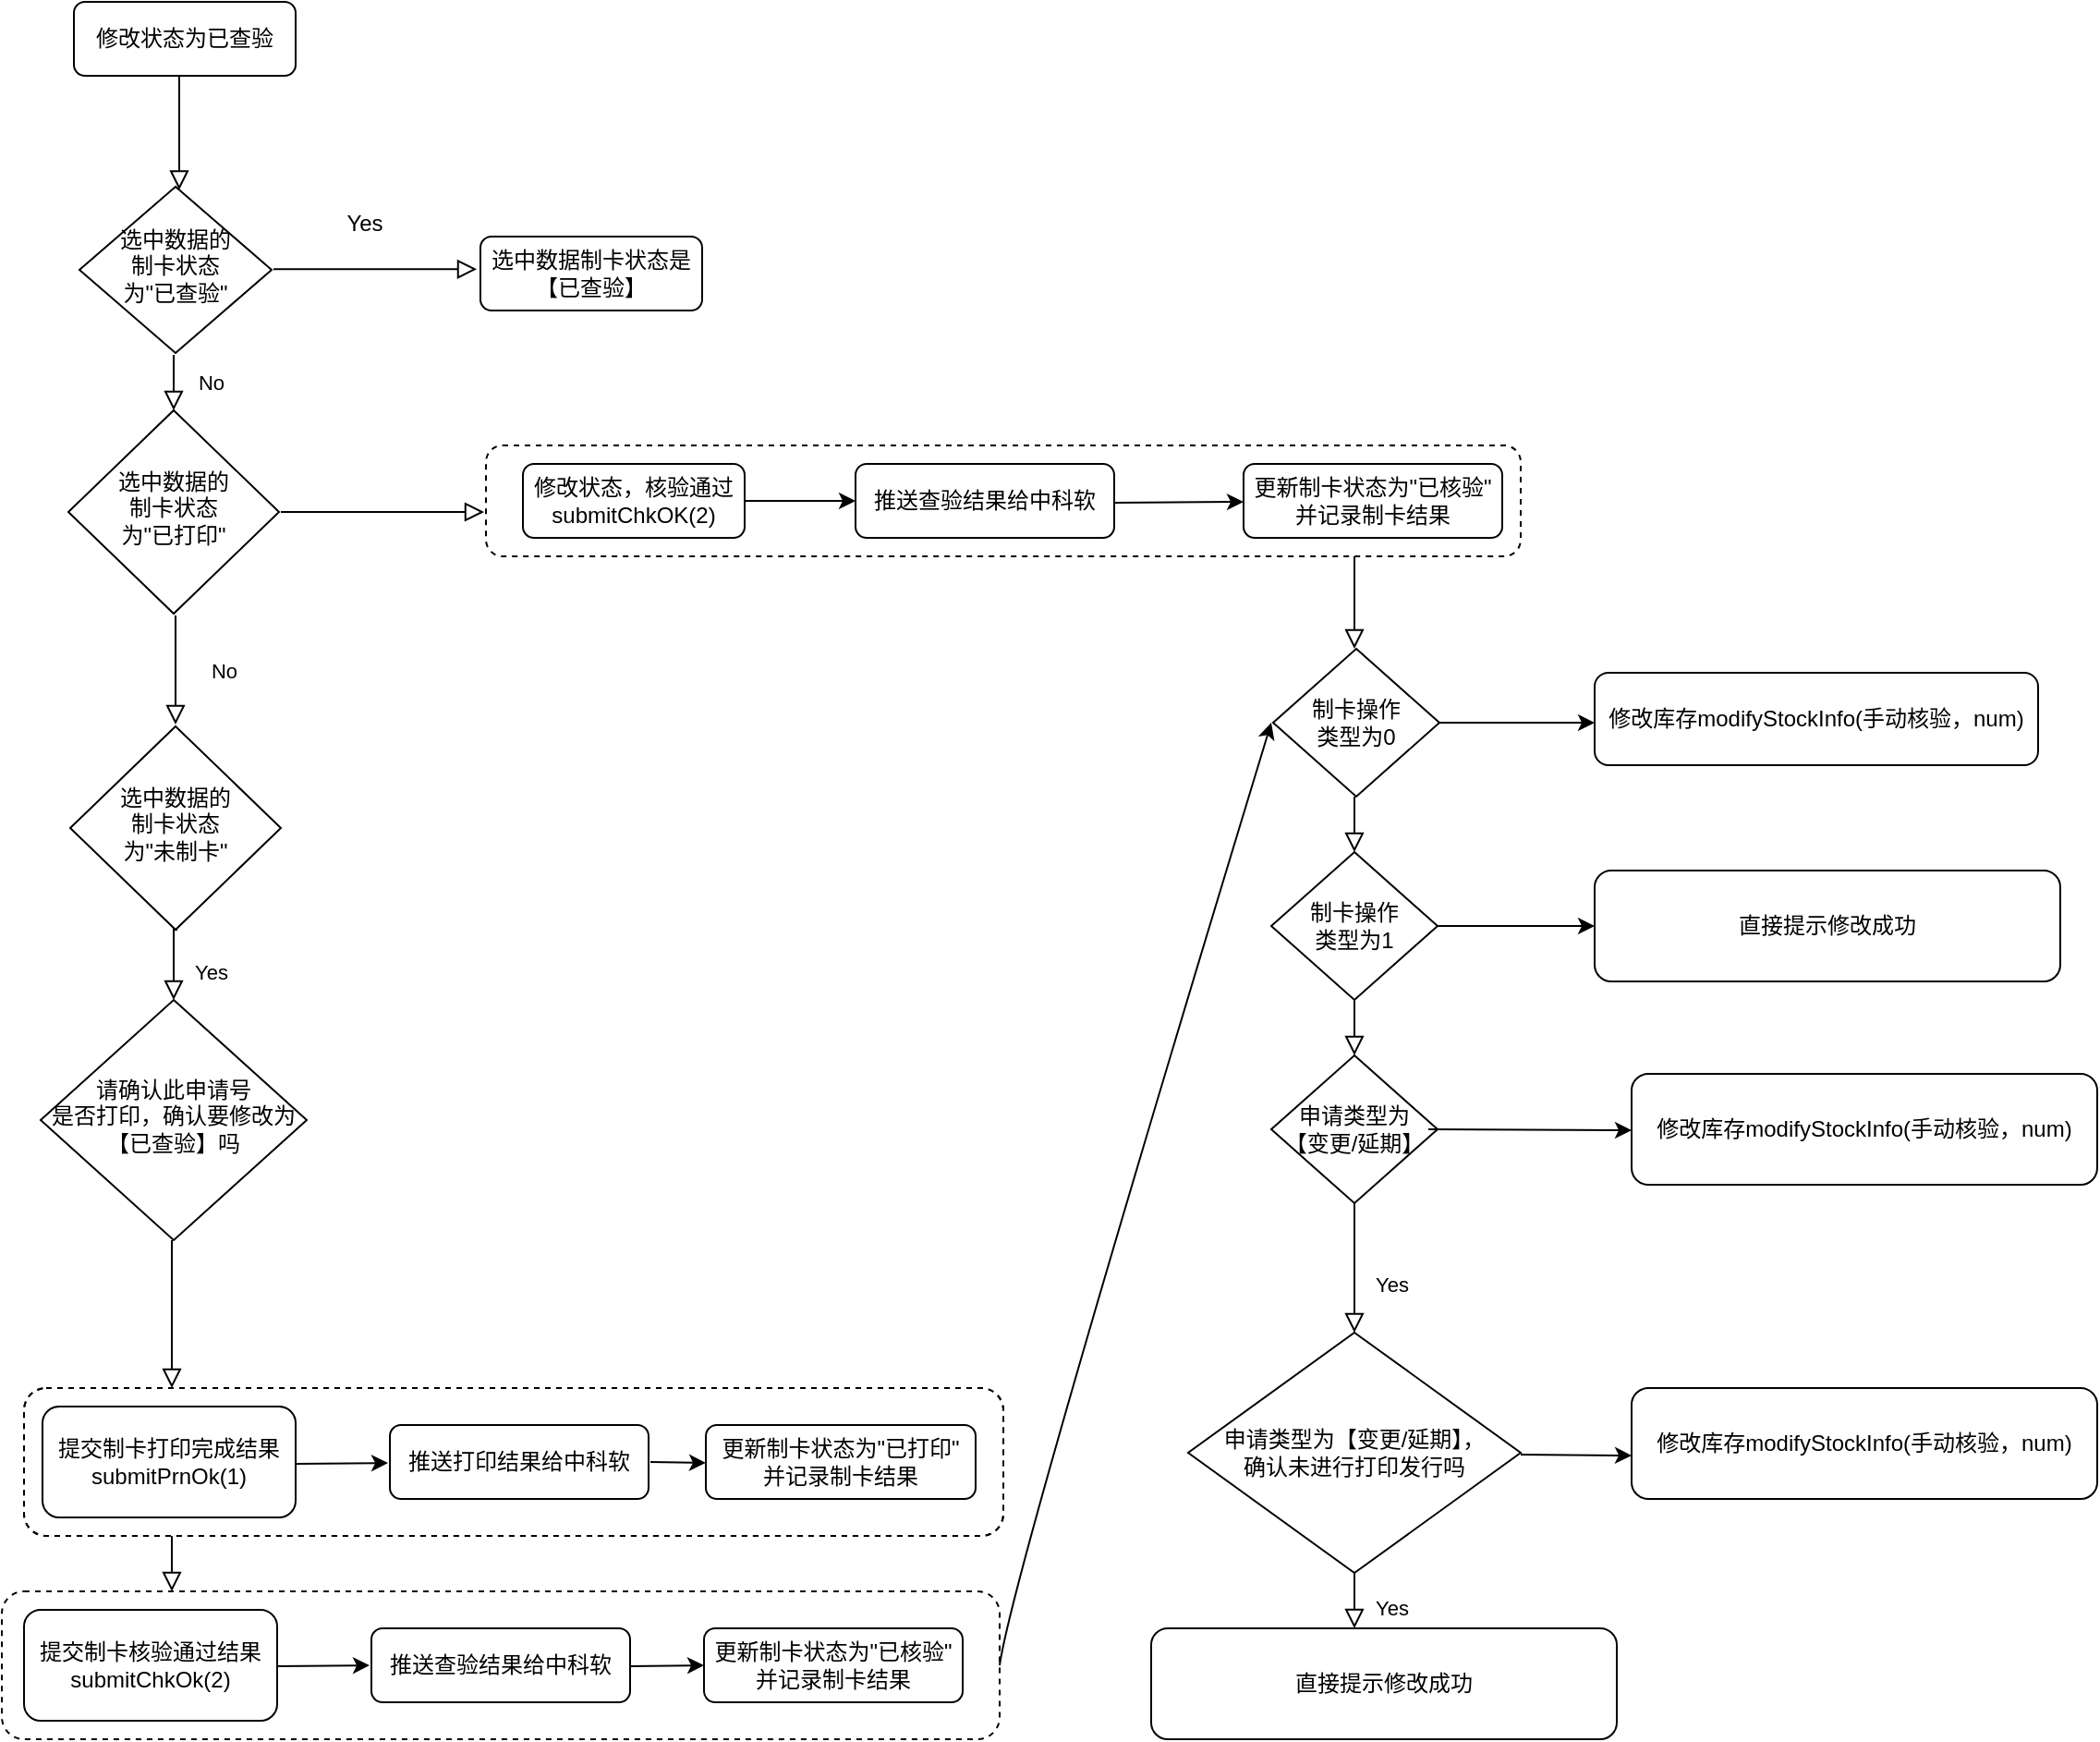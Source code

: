 <mxfile version="14.7.8" type="github">
  <diagram id="C5RBs43oDa-KdzZeNtuy" name="Page-1">
    <mxGraphModel dx="1038" dy="547" grid="1" gridSize="10" guides="0" tooltips="1" connect="1" arrows="1" fold="1" page="1" pageScale="1" pageWidth="1169" pageHeight="1654" math="0" shadow="0">
      <root>
        <mxCell id="WIyWlLk6GJQsqaUBKTNV-0" />
        <mxCell id="WIyWlLk6GJQsqaUBKTNV-1" parent="WIyWlLk6GJQsqaUBKTNV-0" />
        <mxCell id="YRoVQ_OKpHw80CtmYVDs-39" value="" style="rounded=1;whiteSpace=wrap;html=1;fillColor=none;dashed=1;" vertex="1" parent="WIyWlLk6GJQsqaUBKTNV-1">
          <mxGeometry x="118" y="880" width="540" height="80" as="geometry" />
        </mxCell>
        <mxCell id="YRoVQ_OKpHw80CtmYVDs-32" value="" style="rounded=1;whiteSpace=wrap;html=1;fillColor=none;dashed=1;" vertex="1" parent="WIyWlLk6GJQsqaUBKTNV-1">
          <mxGeometry x="130" y="770" width="530" height="80" as="geometry" />
        </mxCell>
        <mxCell id="YRoVQ_OKpHw80CtmYVDs-34" value="" style="rounded=1;whiteSpace=wrap;html=1;fillColor=none;dashed=1;" vertex="1" parent="WIyWlLk6GJQsqaUBKTNV-1">
          <mxGeometry x="130" y="770" width="530" height="80" as="geometry" />
        </mxCell>
        <mxCell id="YRoVQ_OKpHw80CtmYVDs-24" value="" style="rounded=1;whiteSpace=wrap;html=1;fillColor=none;dashed=1;" vertex="1" parent="WIyWlLk6GJQsqaUBKTNV-1">
          <mxGeometry x="380" y="260" width="560" height="60" as="geometry" />
        </mxCell>
        <mxCell id="WIyWlLk6GJQsqaUBKTNV-2" value="" style="rounded=0;html=1;jettySize=auto;orthogonalLoop=1;fontSize=11;endArrow=block;endFill=0;endSize=8;strokeWidth=1;shadow=0;labelBackgroundColor=none;edgeStyle=orthogonalEdgeStyle;" parent="WIyWlLk6GJQsqaUBKTNV-1" source="WIyWlLk6GJQsqaUBKTNV-3" target="WIyWlLk6GJQsqaUBKTNV-6" edge="1">
          <mxGeometry relative="1" as="geometry">
            <Array as="points">
              <mxPoint x="214" y="70" />
              <mxPoint x="214" y="70" />
            </Array>
          </mxGeometry>
        </mxCell>
        <mxCell id="WIyWlLk6GJQsqaUBKTNV-3" value="修改状态为已查验" style="rounded=1;whiteSpace=wrap;html=1;fontSize=12;glass=0;strokeWidth=1;shadow=0;" parent="WIyWlLk6GJQsqaUBKTNV-1" vertex="1">
          <mxGeometry x="157" y="20" width="120" height="40" as="geometry" />
        </mxCell>
        <mxCell id="WIyWlLk6GJQsqaUBKTNV-4" value="No" style="rounded=0;html=1;jettySize=auto;orthogonalLoop=1;fontSize=11;endArrow=block;endFill=0;endSize=8;strokeWidth=1;shadow=0;labelBackgroundColor=none;edgeStyle=orthogonalEdgeStyle;" parent="WIyWlLk6GJQsqaUBKTNV-1" edge="1">
          <mxGeometry y="20" relative="1" as="geometry">
            <mxPoint as="offset" />
            <mxPoint x="211" y="211" as="sourcePoint" />
            <mxPoint x="211" y="241" as="targetPoint" />
          </mxGeometry>
        </mxCell>
        <mxCell id="WIyWlLk6GJQsqaUBKTNV-6" value="选中数据的&lt;br&gt;制卡状态&lt;br&gt;为&quot;已查验&quot;" style="rhombus;whiteSpace=wrap;html=1;shadow=0;fontFamily=Helvetica;fontSize=12;align=center;strokeWidth=1;spacing=6;spacingTop=-4;" parent="WIyWlLk6GJQsqaUBKTNV-1" vertex="1">
          <mxGeometry x="160" y="120" width="104" height="90" as="geometry" />
        </mxCell>
        <mxCell id="WIyWlLk6GJQsqaUBKTNV-7" value="选中数据制卡状态是【已查验】" style="rounded=1;whiteSpace=wrap;html=1;fontSize=12;glass=0;strokeWidth=1;shadow=0;" parent="WIyWlLk6GJQsqaUBKTNV-1" vertex="1">
          <mxGeometry x="377" y="147" width="120" height="40" as="geometry" />
        </mxCell>
        <mxCell id="WIyWlLk6GJQsqaUBKTNV-10" value="选中数据的&lt;br&gt;制卡状态&lt;br&gt;为&quot;已打印&quot;" style="rhombus;whiteSpace=wrap;html=1;shadow=0;fontFamily=Helvetica;fontSize=12;align=center;strokeWidth=1;spacing=6;spacingTop=-4;" parent="WIyWlLk6GJQsqaUBKTNV-1" vertex="1">
          <mxGeometry x="154" y="241" width="114" height="110" as="geometry" />
        </mxCell>
        <mxCell id="Ysg9XGIrSXdzxJQqvf4c-11" value="" style="edgeStyle=orthogonalEdgeStyle;rounded=0;html=1;jettySize=auto;orthogonalLoop=1;fontSize=11;endArrow=block;endFill=0;endSize=8;strokeWidth=1;shadow=0;labelBackgroundColor=none;" parent="WIyWlLk6GJQsqaUBKTNV-1" edge="1">
          <mxGeometry x="0.273" y="30" relative="1" as="geometry">
            <mxPoint as="offset" />
            <mxPoint x="265" y="164.66" as="sourcePoint" />
            <mxPoint x="375" y="164.66" as="targetPoint" />
          </mxGeometry>
        </mxCell>
        <mxCell id="Ysg9XGIrSXdzxJQqvf4c-12" value="Yes" style="text;html=1;align=center;verticalAlign=middle;resizable=0;points=[];autosize=1;strokeColor=none;" parent="WIyWlLk6GJQsqaUBKTNV-1" vertex="1">
          <mxGeometry x="299" y="130" width="30" height="20" as="geometry" />
        </mxCell>
        <mxCell id="Ysg9XGIrSXdzxJQqvf4c-19" value="No" style="rounded=0;html=1;jettySize=auto;orthogonalLoop=1;fontSize=11;endArrow=block;endFill=0;endSize=8;strokeWidth=1;shadow=0;labelBackgroundColor=none;edgeStyle=orthogonalEdgeStyle;" parent="WIyWlLk6GJQsqaUBKTNV-1" edge="1">
          <mxGeometry x="0.017" y="26" relative="1" as="geometry">
            <mxPoint as="offset" />
            <mxPoint x="212" y="352" as="sourcePoint" />
            <mxPoint x="212" y="411" as="targetPoint" />
          </mxGeometry>
        </mxCell>
        <mxCell id="2-cjMzbhwPoZS_aQlRHM-0" value="修改状态，核验通过&lt;br&gt;submitChkOK(2)" style="rounded=1;whiteSpace=wrap;html=1;fontSize=12;glass=0;strokeWidth=1;shadow=0;" parent="WIyWlLk6GJQsqaUBKTNV-1" vertex="1">
          <mxGeometry x="400" y="270" width="120" height="40" as="geometry" />
        </mxCell>
        <mxCell id="2-cjMzbhwPoZS_aQlRHM-2" value="推送查验结果给中科软" style="rounded=1;whiteSpace=wrap;html=1;fontSize=12;glass=0;strokeWidth=1;shadow=0;" parent="WIyWlLk6GJQsqaUBKTNV-1" vertex="1">
          <mxGeometry x="580" y="270" width="140" height="40" as="geometry" />
        </mxCell>
        <mxCell id="2-cjMzbhwPoZS_aQlRHM-3" value="更新制卡状态为&quot;已核验&quot;&lt;br&gt;并记录制卡结果" style="rounded=1;whiteSpace=wrap;html=1;fontSize=12;glass=0;strokeWidth=1;shadow=0;" parent="WIyWlLk6GJQsqaUBKTNV-1" vertex="1">
          <mxGeometry x="790" y="270" width="140" height="40" as="geometry" />
        </mxCell>
        <mxCell id="YRoVQ_OKpHw80CtmYVDs-0" value="制卡操作&lt;br&gt;类型为0" style="rhombus;whiteSpace=wrap;html=1;" vertex="1" parent="WIyWlLk6GJQsqaUBKTNV-1">
          <mxGeometry x="806" y="370" width="90" height="80" as="geometry" />
        </mxCell>
        <mxCell id="YRoVQ_OKpHw80CtmYVDs-1" value="修改库存modifyStockInfo(手动核验，num)" style="rounded=1;whiteSpace=wrap;html=1;fontSize=12;glass=0;strokeWidth=1;shadow=0;" vertex="1" parent="WIyWlLk6GJQsqaUBKTNV-1">
          <mxGeometry x="980" y="383" width="240" height="50" as="geometry" />
        </mxCell>
        <mxCell id="YRoVQ_OKpHw80CtmYVDs-2" value="制卡操作&lt;br&gt;类型为1" style="rhombus;whiteSpace=wrap;html=1;" vertex="1" parent="WIyWlLk6GJQsqaUBKTNV-1">
          <mxGeometry x="805" y="480" width="90" height="80" as="geometry" />
        </mxCell>
        <mxCell id="YRoVQ_OKpHw80CtmYVDs-3" value="直接提示修改成功" style="rounded=1;whiteSpace=wrap;html=1;fontSize=12;glass=0;strokeWidth=1;shadow=0;" vertex="1" parent="WIyWlLk6GJQsqaUBKTNV-1">
          <mxGeometry x="980" y="490" width="252" height="60" as="geometry" />
        </mxCell>
        <mxCell id="YRoVQ_OKpHw80CtmYVDs-4" value="申请类型为&lt;br&gt;【变更/延期】" style="rhombus;whiteSpace=wrap;html=1;" vertex="1" parent="WIyWlLk6GJQsqaUBKTNV-1">
          <mxGeometry x="805" y="590" width="90" height="80" as="geometry" />
        </mxCell>
        <mxCell id="YRoVQ_OKpHw80CtmYVDs-5" value="修改库存modifyStockInfo(手动核验，num)" style="rounded=1;whiteSpace=wrap;html=1;fontSize=12;glass=0;strokeWidth=1;shadow=0;" vertex="1" parent="WIyWlLk6GJQsqaUBKTNV-1">
          <mxGeometry x="1000" y="600" width="252" height="60" as="geometry" />
        </mxCell>
        <mxCell id="YRoVQ_OKpHw80CtmYVDs-6" value="申请类型为【变更/延期】，&lt;br&gt;确认未进行打印发行吗" style="rhombus;whiteSpace=wrap;html=1;" vertex="1" parent="WIyWlLk6GJQsqaUBKTNV-1">
          <mxGeometry x="760" y="740" width="180" height="130" as="geometry" />
        </mxCell>
        <mxCell id="YRoVQ_OKpHw80CtmYVDs-7" value="修改库存modifyStockInfo(手动核验，num)" style="rounded=1;whiteSpace=wrap;html=1;fontSize=12;glass=0;strokeWidth=1;shadow=0;" vertex="1" parent="WIyWlLk6GJQsqaUBKTNV-1">
          <mxGeometry x="1000" y="770" width="252" height="60" as="geometry" />
        </mxCell>
        <mxCell id="YRoVQ_OKpHw80CtmYVDs-9" value="直接提示修改成功" style="rounded=1;whiteSpace=wrap;html=1;fontSize=12;glass=0;strokeWidth=1;shadow=0;" vertex="1" parent="WIyWlLk6GJQsqaUBKTNV-1">
          <mxGeometry x="740" y="900" width="252" height="60" as="geometry" />
        </mxCell>
        <mxCell id="YRoVQ_OKpHw80CtmYVDs-10" value="选中数据的&lt;br&gt;制卡状态&lt;br&gt;为&quot;未制卡&quot;" style="rhombus;whiteSpace=wrap;html=1;shadow=0;fontFamily=Helvetica;fontSize=12;align=center;strokeWidth=1;spacing=6;spacingTop=-4;" vertex="1" parent="WIyWlLk6GJQsqaUBKTNV-1">
          <mxGeometry x="155" y="412" width="114" height="110" as="geometry" />
        </mxCell>
        <mxCell id="YRoVQ_OKpHw80CtmYVDs-11" value="请确认此申请号&lt;br&gt;是否打印，确认要修改为【已查验】吗" style="rhombus;whiteSpace=wrap;html=1;shadow=0;fontFamily=Helvetica;fontSize=12;align=center;strokeWidth=1;spacing=6;spacingTop=-4;" vertex="1" parent="WIyWlLk6GJQsqaUBKTNV-1">
          <mxGeometry x="139" y="560" width="144" height="130" as="geometry" />
        </mxCell>
        <mxCell id="YRoVQ_OKpHw80CtmYVDs-12" value="提交制卡打印完成结果submitPrnOk(1)" style="rounded=1;whiteSpace=wrap;html=1;fontSize=12;glass=0;strokeWidth=1;shadow=0;" vertex="1" parent="WIyWlLk6GJQsqaUBKTNV-1">
          <mxGeometry x="140" y="780" width="137" height="60" as="geometry" />
        </mxCell>
        <mxCell id="YRoVQ_OKpHw80CtmYVDs-13" value="推送打印结果给中科软" style="rounded=1;whiteSpace=wrap;html=1;fontSize=12;glass=0;strokeWidth=1;shadow=0;" vertex="1" parent="WIyWlLk6GJQsqaUBKTNV-1">
          <mxGeometry x="328" y="790" width="140" height="40" as="geometry" />
        </mxCell>
        <mxCell id="YRoVQ_OKpHw80CtmYVDs-14" value="&lt;span&gt;更新制卡状态为&quot;已打印&quot;&lt;br&gt;并记录制卡结果&lt;/span&gt;" style="rounded=1;whiteSpace=wrap;html=1;fontSize=12;glass=0;strokeWidth=1;shadow=0;" vertex="1" parent="WIyWlLk6GJQsqaUBKTNV-1">
          <mxGeometry x="499" y="790" width="146" height="40" as="geometry" />
        </mxCell>
        <mxCell id="YRoVQ_OKpHw80CtmYVDs-15" value="提交制卡核验通过结果submitChkOk(2)" style="rounded=1;whiteSpace=wrap;html=1;fontSize=12;glass=0;strokeWidth=1;shadow=0;" vertex="1" parent="WIyWlLk6GJQsqaUBKTNV-1">
          <mxGeometry x="130" y="890" width="137" height="60" as="geometry" />
        </mxCell>
        <mxCell id="YRoVQ_OKpHw80CtmYVDs-16" value="推送查验结果给中科软" style="rounded=1;whiteSpace=wrap;html=1;fontSize=12;glass=0;strokeWidth=1;shadow=0;" vertex="1" parent="WIyWlLk6GJQsqaUBKTNV-1">
          <mxGeometry x="318" y="900" width="140" height="40" as="geometry" />
        </mxCell>
        <mxCell id="YRoVQ_OKpHw80CtmYVDs-17" value="更新制卡状态为&quot;已核验&quot;&lt;br&gt;并记录制卡结果" style="rounded=1;whiteSpace=wrap;html=1;fontSize=12;glass=0;strokeWidth=1;shadow=0;" vertex="1" parent="WIyWlLk6GJQsqaUBKTNV-1">
          <mxGeometry x="498" y="900" width="140" height="40" as="geometry" />
        </mxCell>
        <mxCell id="YRoVQ_OKpHw80CtmYVDs-18" value="" style="edgeStyle=orthogonalEdgeStyle;rounded=0;html=1;jettySize=auto;orthogonalLoop=1;fontSize=11;endArrow=block;endFill=0;endSize=8;strokeWidth=1;shadow=0;labelBackgroundColor=none;" edge="1" parent="WIyWlLk6GJQsqaUBKTNV-1">
          <mxGeometry x="0.273" y="30" relative="1" as="geometry">
            <mxPoint as="offset" />
            <mxPoint x="269" y="296" as="sourcePoint" />
            <mxPoint x="379" y="296" as="targetPoint" />
          </mxGeometry>
        </mxCell>
        <mxCell id="YRoVQ_OKpHw80CtmYVDs-19" value="" style="endArrow=classic;html=1;" edge="1" parent="WIyWlLk6GJQsqaUBKTNV-1" source="2-cjMzbhwPoZS_aQlRHM-0">
          <mxGeometry width="50" height="50" relative="1" as="geometry">
            <mxPoint x="520" y="290" as="sourcePoint" />
            <mxPoint x="580" y="290" as="targetPoint" />
          </mxGeometry>
        </mxCell>
        <mxCell id="YRoVQ_OKpHw80CtmYVDs-23" value="" style="endArrow=classic;html=1;" edge="1" parent="WIyWlLk6GJQsqaUBKTNV-1">
          <mxGeometry width="50" height="50" relative="1" as="geometry">
            <mxPoint x="720" y="291" as="sourcePoint" />
            <mxPoint x="790" y="290.5" as="targetPoint" />
          </mxGeometry>
        </mxCell>
        <mxCell id="YRoVQ_OKpHw80CtmYVDs-25" value="Yes" style="rounded=0;html=1;jettySize=auto;orthogonalLoop=1;fontSize=11;endArrow=block;endFill=0;endSize=8;strokeWidth=1;shadow=0;labelBackgroundColor=none;edgeStyle=orthogonalEdgeStyle;exitX=0.5;exitY=1;exitDx=0;exitDy=0;" edge="1" parent="WIyWlLk6GJQsqaUBKTNV-1">
          <mxGeometry x="0.25" y="20" relative="1" as="geometry">
            <mxPoint as="offset" />
            <mxPoint x="211" y="560" as="targetPoint" />
            <mxPoint x="213" y="522" as="sourcePoint" />
          </mxGeometry>
        </mxCell>
        <mxCell id="YRoVQ_OKpHw80CtmYVDs-26" value="" style="endArrow=classic;html=1;" edge="1" parent="WIyWlLk6GJQsqaUBKTNV-1">
          <mxGeometry width="50" height="50" relative="1" as="geometry">
            <mxPoint x="277" y="811" as="sourcePoint" />
            <mxPoint x="327" y="810.5" as="targetPoint" />
          </mxGeometry>
        </mxCell>
        <mxCell id="YRoVQ_OKpHw80CtmYVDs-30" value="" style="endArrow=classic;html=1;" edge="1" parent="WIyWlLk6GJQsqaUBKTNV-1">
          <mxGeometry width="50" height="50" relative="1" as="geometry">
            <mxPoint x="469" y="810" as="sourcePoint" />
            <mxPoint x="499" y="810.5" as="targetPoint" />
          </mxGeometry>
        </mxCell>
        <mxCell id="YRoVQ_OKpHw80CtmYVDs-36" value="" style="endArrow=classic;html=1;" edge="1" parent="WIyWlLk6GJQsqaUBKTNV-1">
          <mxGeometry width="50" height="50" relative="1" as="geometry">
            <mxPoint x="267" y="920.5" as="sourcePoint" />
            <mxPoint x="317" y="920" as="targetPoint" />
          </mxGeometry>
        </mxCell>
        <mxCell id="YRoVQ_OKpHw80CtmYVDs-37" value="" style="endArrow=classic;html=1;" edge="1" parent="WIyWlLk6GJQsqaUBKTNV-1">
          <mxGeometry width="50" height="50" relative="1" as="geometry">
            <mxPoint x="458" y="920.5" as="sourcePoint" />
            <mxPoint x="498" y="920" as="targetPoint" />
          </mxGeometry>
        </mxCell>
        <mxCell id="YRoVQ_OKpHw80CtmYVDs-41" value="" style="rounded=0;html=1;jettySize=auto;orthogonalLoop=1;fontSize=11;endArrow=block;endFill=0;endSize=8;strokeWidth=1;shadow=0;labelBackgroundColor=none;edgeStyle=orthogonalEdgeStyle;" edge="1" parent="WIyWlLk6GJQsqaUBKTNV-1">
          <mxGeometry x="0.25" y="20" relative="1" as="geometry">
            <mxPoint as="offset" />
            <mxPoint x="210" y="770" as="targetPoint" />
            <mxPoint x="210" y="690" as="sourcePoint" />
          </mxGeometry>
        </mxCell>
        <mxCell id="YRoVQ_OKpHw80CtmYVDs-42" value="" style="rounded=0;html=1;jettySize=auto;orthogonalLoop=1;fontSize=11;endArrow=block;endFill=0;endSize=8;strokeWidth=1;shadow=0;labelBackgroundColor=none;edgeStyle=orthogonalEdgeStyle;" edge="1" parent="WIyWlLk6GJQsqaUBKTNV-1">
          <mxGeometry x="0.25" y="20" relative="1" as="geometry">
            <mxPoint as="offset" />
            <mxPoint x="210" y="880" as="targetPoint" />
            <mxPoint x="210" y="850" as="sourcePoint" />
          </mxGeometry>
        </mxCell>
        <mxCell id="YRoVQ_OKpHw80CtmYVDs-43" value="" style="rounded=0;html=1;jettySize=auto;orthogonalLoop=1;fontSize=11;endArrow=block;endFill=0;endSize=8;strokeWidth=1;shadow=0;labelBackgroundColor=none;edgeStyle=orthogonalEdgeStyle;" edge="1" parent="WIyWlLk6GJQsqaUBKTNV-1">
          <mxGeometry x="0.2" y="30" relative="1" as="geometry">
            <mxPoint as="offset" />
            <mxPoint x="850" y="370" as="targetPoint" />
            <mxPoint x="850" y="320" as="sourcePoint" />
          </mxGeometry>
        </mxCell>
        <mxCell id="YRoVQ_OKpHw80CtmYVDs-44" value="" style="rounded=0;html=1;jettySize=auto;orthogonalLoop=1;fontSize=11;endArrow=block;endFill=0;endSize=8;strokeWidth=1;shadow=0;labelBackgroundColor=none;edgeStyle=orthogonalEdgeStyle;" edge="1" parent="WIyWlLk6GJQsqaUBKTNV-1">
          <mxGeometry x="0.2" y="30" relative="1" as="geometry">
            <mxPoint as="offset" />
            <mxPoint x="850" y="480" as="targetPoint" />
            <mxPoint x="850" y="450" as="sourcePoint" />
          </mxGeometry>
        </mxCell>
        <mxCell id="YRoVQ_OKpHw80CtmYVDs-45" value="" style="rounded=0;html=1;jettySize=auto;orthogonalLoop=1;fontSize=11;endArrow=block;endFill=0;endSize=8;strokeWidth=1;shadow=0;labelBackgroundColor=none;edgeStyle=orthogonalEdgeStyle;" edge="1" parent="WIyWlLk6GJQsqaUBKTNV-1">
          <mxGeometry x="0.2" y="30" relative="1" as="geometry">
            <mxPoint as="offset" />
            <mxPoint x="850" y="590" as="targetPoint" />
            <mxPoint x="850" y="560" as="sourcePoint" />
          </mxGeometry>
        </mxCell>
        <mxCell id="YRoVQ_OKpHw80CtmYVDs-47" value="Yes" style="rounded=0;html=1;jettySize=auto;orthogonalLoop=1;fontSize=11;endArrow=block;endFill=0;endSize=8;strokeWidth=1;shadow=0;labelBackgroundColor=none;edgeStyle=orthogonalEdgeStyle;" edge="1" parent="WIyWlLk6GJQsqaUBKTNV-1">
          <mxGeometry x="0.25" y="20" relative="1" as="geometry">
            <mxPoint as="offset" />
            <mxPoint x="850" y="740" as="targetPoint" />
            <mxPoint x="850" y="670" as="sourcePoint" />
          </mxGeometry>
        </mxCell>
        <mxCell id="YRoVQ_OKpHw80CtmYVDs-49" value="Yes" style="rounded=0;html=1;jettySize=auto;orthogonalLoop=1;fontSize=11;endArrow=block;endFill=0;endSize=8;strokeWidth=1;shadow=0;labelBackgroundColor=none;edgeStyle=orthogonalEdgeStyle;" edge="1" parent="WIyWlLk6GJQsqaUBKTNV-1">
          <mxGeometry x="0.25" y="20" relative="1" as="geometry">
            <mxPoint as="offset" />
            <mxPoint x="850" y="900" as="targetPoint" />
            <mxPoint x="850" y="870" as="sourcePoint" />
          </mxGeometry>
        </mxCell>
        <mxCell id="YRoVQ_OKpHw80CtmYVDs-50" value="" style="endArrow=classic;html=1;" edge="1" parent="WIyWlLk6GJQsqaUBKTNV-1" source="YRoVQ_OKpHw80CtmYVDs-0">
          <mxGeometry width="50" height="50" relative="1" as="geometry">
            <mxPoint x="896" y="410" as="sourcePoint" />
            <mxPoint x="980.001" y="410" as="targetPoint" />
          </mxGeometry>
        </mxCell>
        <mxCell id="YRoVQ_OKpHw80CtmYVDs-51" value="" style="endArrow=classic;html=1;" edge="1" parent="WIyWlLk6GJQsqaUBKTNV-1" source="YRoVQ_OKpHw80CtmYVDs-2">
          <mxGeometry width="50" height="50" relative="1" as="geometry">
            <mxPoint x="895" y="520" as="sourcePoint" />
            <mxPoint x="980" y="520" as="targetPoint" />
          </mxGeometry>
        </mxCell>
        <mxCell id="YRoVQ_OKpHw80CtmYVDs-52" value="" style="endArrow=classic;html=1;" edge="1" parent="WIyWlLk6GJQsqaUBKTNV-1">
          <mxGeometry width="50" height="50" relative="1" as="geometry">
            <mxPoint x="890" y="630" as="sourcePoint" />
            <mxPoint x="1000" y="630.5" as="targetPoint" />
          </mxGeometry>
        </mxCell>
        <mxCell id="YRoVQ_OKpHw80CtmYVDs-53" value="" style="endArrow=classic;html=1;" edge="1" parent="WIyWlLk6GJQsqaUBKTNV-1">
          <mxGeometry width="50" height="50" relative="1" as="geometry">
            <mxPoint x="940" y="806" as="sourcePoint" />
            <mxPoint x="1000" y="806.5" as="targetPoint" />
          </mxGeometry>
        </mxCell>
        <mxCell id="YRoVQ_OKpHw80CtmYVDs-55" value="" style="curved=1;endArrow=classic;html=1;" edge="1" parent="WIyWlLk6GJQsqaUBKTNV-1">
          <mxGeometry width="50" height="50" relative="1" as="geometry">
            <mxPoint x="658" y="920" as="sourcePoint" />
            <mxPoint x="805" y="410" as="targetPoint" />
            <Array as="points">
              <mxPoint x="665" y="870" />
            </Array>
          </mxGeometry>
        </mxCell>
      </root>
    </mxGraphModel>
  </diagram>
</mxfile>
